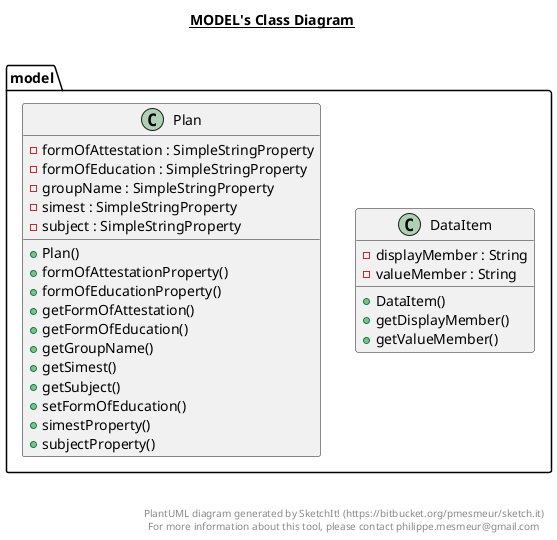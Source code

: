@startuml

title __MODEL's Class Diagram__\n


    namespace model {
      class model.DataItem {
          - displayMember : String
          - valueMember : String
          + DataItem()
          + getDisplayMember()
          + getValueMember()
      }
    }

  


    namespace model {
      class model.Plan {
          - formOfAttestation : SimpleStringProperty
          - formOfEducation : SimpleStringProperty
          - groupName : SimpleStringProperty
          - simest : SimpleStringProperty
          - subject : SimpleStringProperty
          + Plan()
          + formOfAttestationProperty()
          + formOfEducationProperty()
          + getFormOfAttestation()
          + getFormOfEducation()
          + getGroupName()
          + getSimest()
          + getSubject()
          + setFormOfEducation()
          + simestProperty()
          + subjectProperty()
      }
    }

  



right footer


PlantUML diagram generated by SketchIt! (https://bitbucket.org/pmesmeur/sketch.it)
For more information about this tool, please contact philippe.mesmeur@gmail.com
endfooter

@enduml
